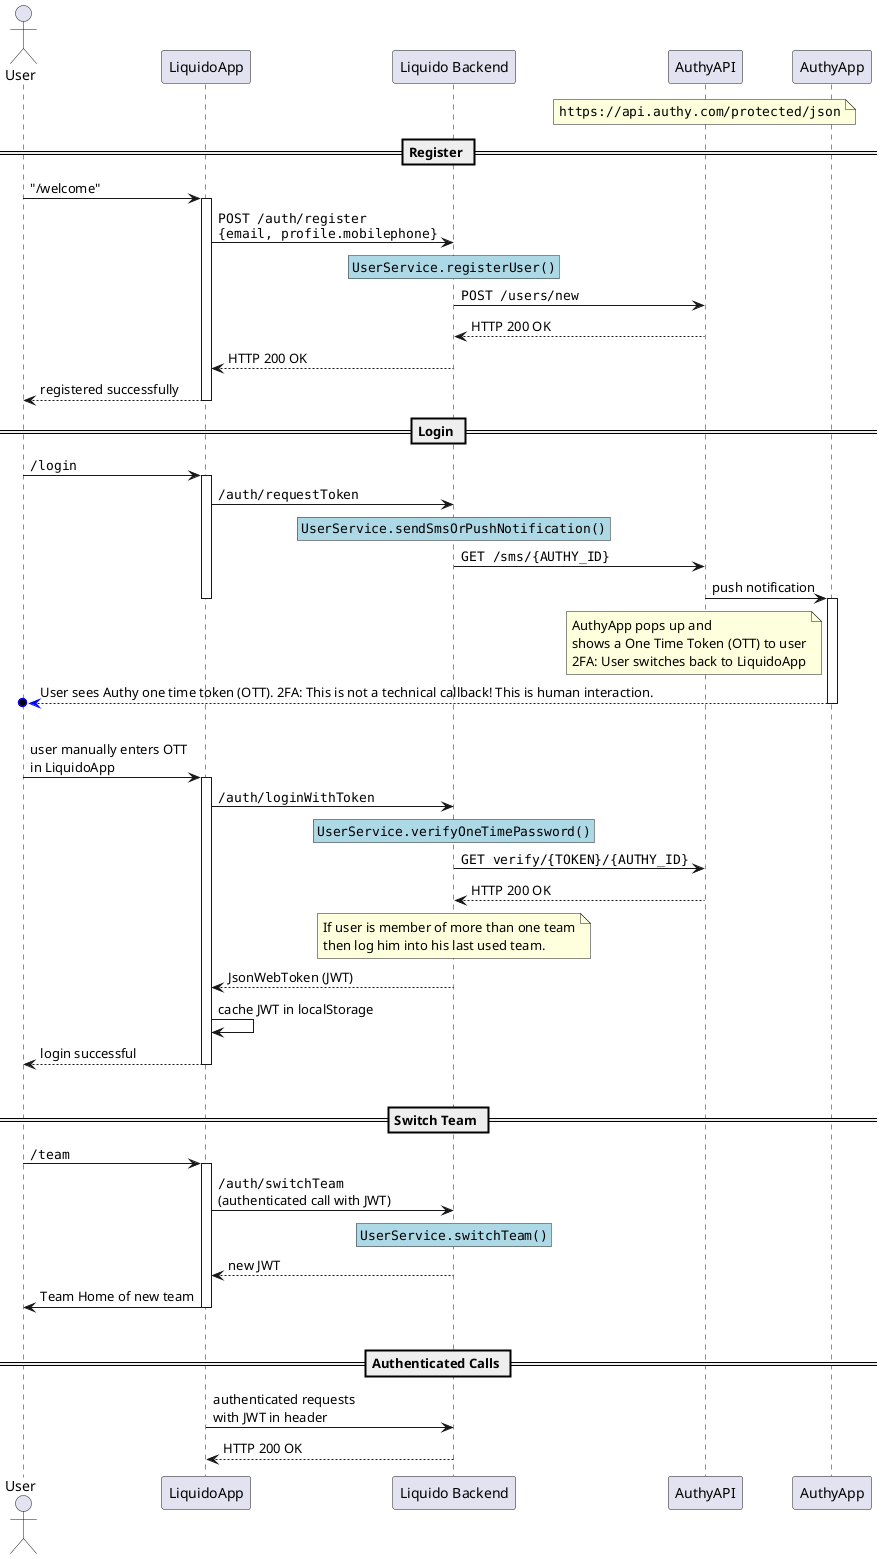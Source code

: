 @startuml

actor User
participant LiquidoApp
participant "Liquido Backend" as BE
participant AuthyAPI
participant AuthyApp

note over AuthyAPI: ""https://api.authy.com/protected/json""

== Register ==

User -> LiquidoApp: "/welcome"
activate LiquidoApp
LiquidoApp -> BE: ""POST /auth/register""\n""{email, profile.mobilephone}""
rnote over BE #lightblue: ""UserService.registerUser()""
BE -> AuthyAPI: ""POST /users/new""
AuthyAPI --> BE: HTTP 200 OK
BE --> LiquidoApp: HTTP 200 OK
LiquidoApp --> User: registered successfully
deactivate LiquidoApp

== Login ==

User -> LiquidoApp: ""/login""
activate LiquidoApp
LiquidoApp -> BE: ""/auth/requestToken""
rnote over BE #lightblue: ""UserService.sendSmsOrPushNotification()""
BE -> AuthyAPI: ""GET /sms/{AUTHY_ID}""
AuthyAPI -> AuthyApp: push notification
deactivate LiquidoApp

activate AuthyApp
note left of AuthyApp: AuthyApp pops up and\nshows a One Time Token (OTT) to user\n2FA: User switches back to LiquidoApp
AuthyApp -[#blue]->o User: User sees Authy one time token (OTT). 2FA: This is not a technical callback! This is human interaction.
deactivate AuthyApp

|||

User -> LiquidoApp: user manually enters OTT\nin LiquidoApp
activate LiquidoApp
LiquidoApp -> BE: ""/auth/loginWithToken""
rnote over BE #lightblue: ""UserService.verifyOneTimePassword()""
BE -> AuthyAPI: ""GET verify/{TOKEN}/{AUTHY_ID}""
AuthyAPI --> BE: HTTP 200 OK
note over BE: If user is member of more than one team\nthen log him into his last used team.
BE --> LiquidoApp: JsonWebToken (JWT)
LiquidoApp -> LiquidoApp: cache JWT in localStorage
LiquidoApp --> User: login successful
deactivate LiquidoApp

|||
== Switch Team ==

User -> LiquidoApp: ""/team""
activate LiquidoApp
LiquidoApp -> BE: ""/auth/switchTeam""\n(authenticated call with JWT)
rnote over BE #lightblue: ""UserService.switchTeam()""
' should I require authentication via authy here again?
BE --> LiquidoApp: new JWT
LiquidoApp -> User: Team Home of new team
deactivate LiquidoApp

|||
== Authenticated Calls ==

LiquidoApp -> BE: authenticated requests\nwith JWT in header
BE --> LiquidoApp: HTTP 200 OK


@enduml